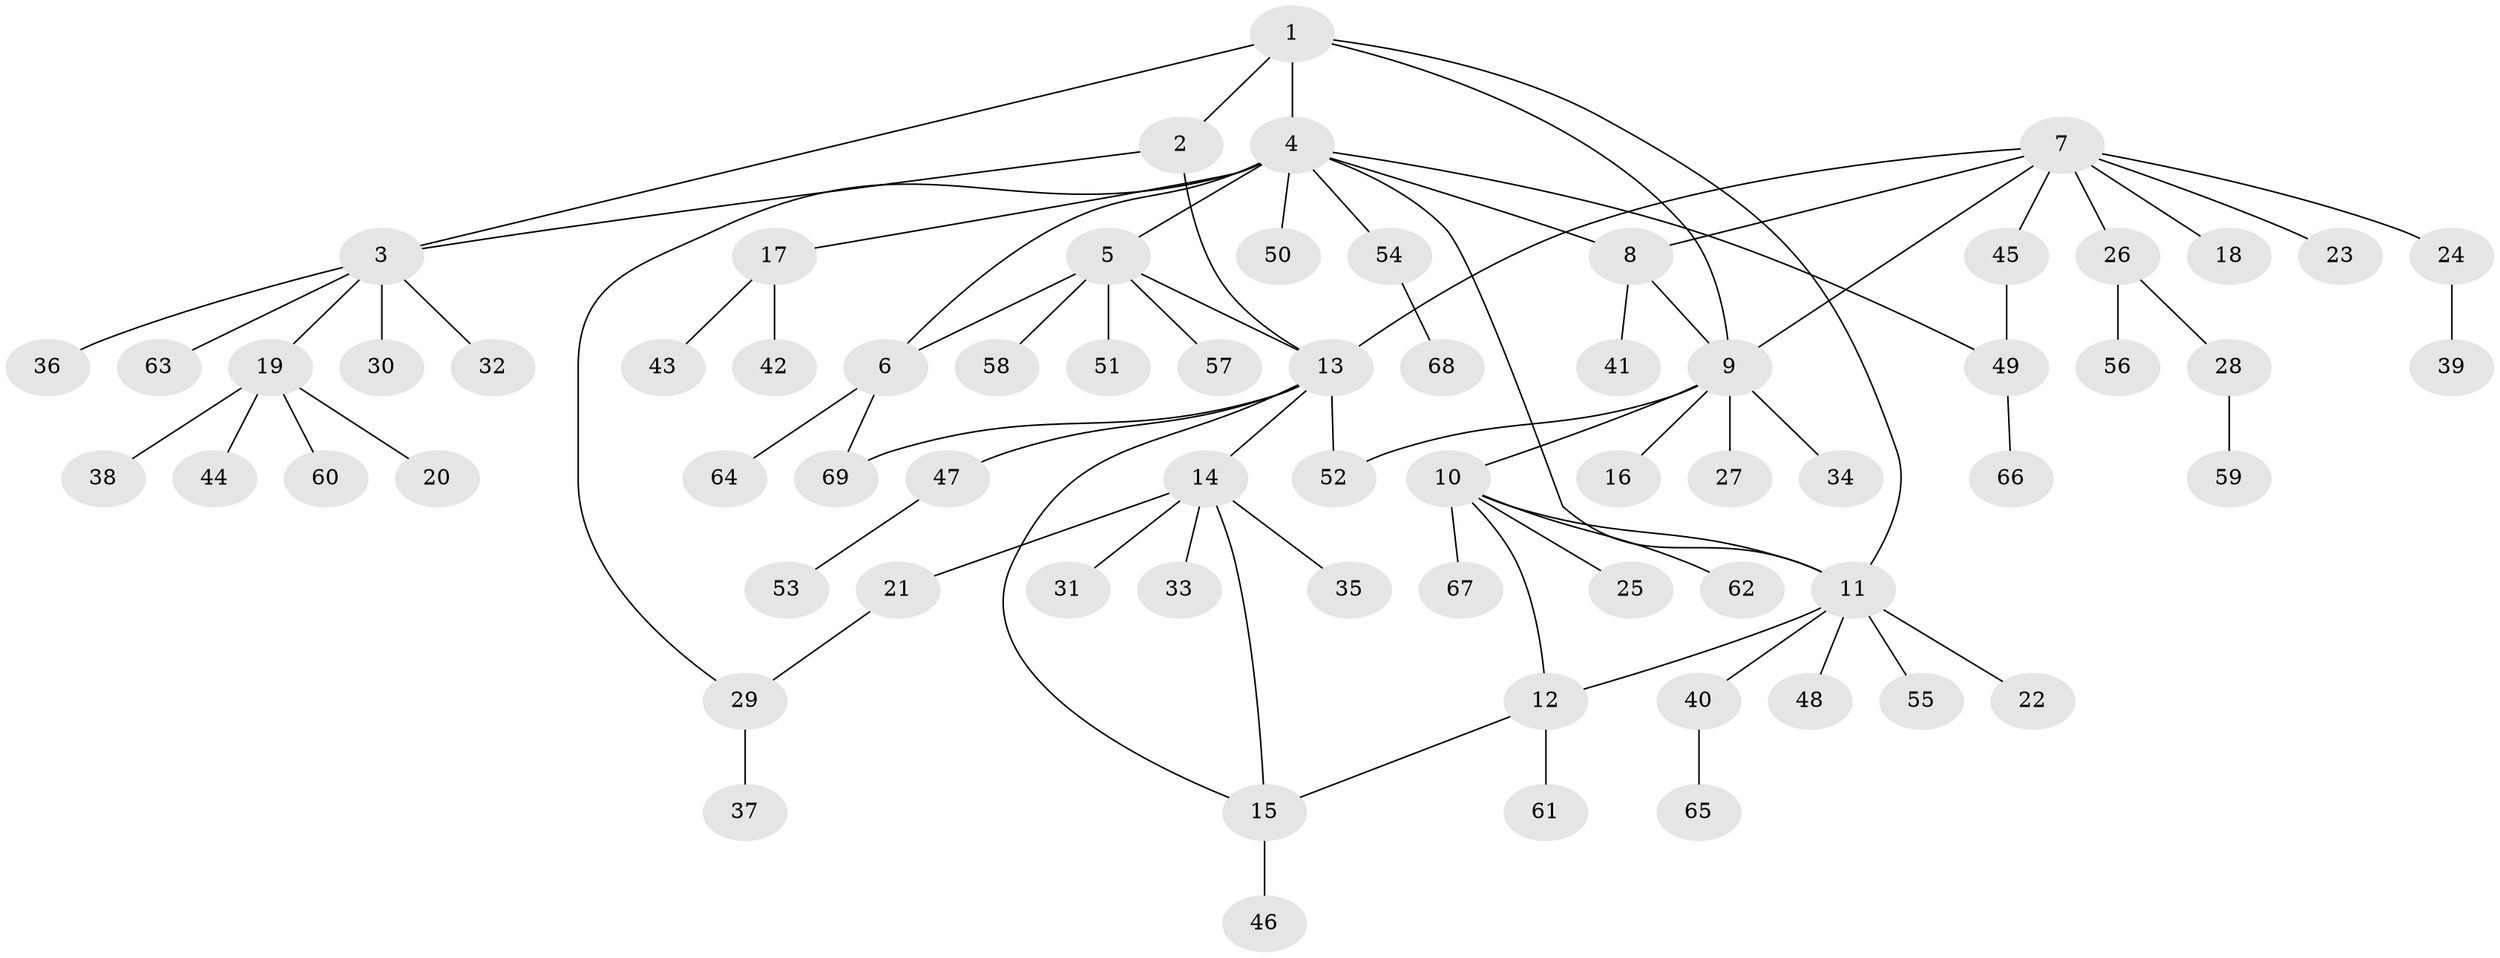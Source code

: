 // coarse degree distribution, {8: 0.058823529411764705, 6: 0.058823529411764705, 1: 0.7352941176470589, 10: 0.029411764705882353, 3: 0.058823529411764705, 7: 0.029411764705882353, 2: 0.029411764705882353}
// Generated by graph-tools (version 1.1) at 2025/59/03/04/25 21:59:09]
// undirected, 69 vertices, 83 edges
graph export_dot {
graph [start="1"]
  node [color=gray90,style=filled];
  1;
  2;
  3;
  4;
  5;
  6;
  7;
  8;
  9;
  10;
  11;
  12;
  13;
  14;
  15;
  16;
  17;
  18;
  19;
  20;
  21;
  22;
  23;
  24;
  25;
  26;
  27;
  28;
  29;
  30;
  31;
  32;
  33;
  34;
  35;
  36;
  37;
  38;
  39;
  40;
  41;
  42;
  43;
  44;
  45;
  46;
  47;
  48;
  49;
  50;
  51;
  52;
  53;
  54;
  55;
  56;
  57;
  58;
  59;
  60;
  61;
  62;
  63;
  64;
  65;
  66;
  67;
  68;
  69;
  1 -- 2;
  1 -- 3;
  1 -- 4;
  1 -- 9;
  1 -- 11;
  2 -- 3;
  2 -- 13;
  3 -- 19;
  3 -- 30;
  3 -- 32;
  3 -- 36;
  3 -- 63;
  4 -- 5;
  4 -- 6;
  4 -- 8;
  4 -- 11;
  4 -- 17;
  4 -- 29;
  4 -- 49;
  4 -- 50;
  4 -- 54;
  5 -- 6;
  5 -- 13;
  5 -- 51;
  5 -- 57;
  5 -- 58;
  6 -- 64;
  6 -- 69;
  7 -- 8;
  7 -- 9;
  7 -- 13;
  7 -- 18;
  7 -- 23;
  7 -- 24;
  7 -- 26;
  7 -- 45;
  8 -- 9;
  8 -- 41;
  9 -- 10;
  9 -- 16;
  9 -- 27;
  9 -- 34;
  9 -- 52;
  10 -- 11;
  10 -- 12;
  10 -- 25;
  10 -- 62;
  10 -- 67;
  11 -- 12;
  11 -- 22;
  11 -- 40;
  11 -- 48;
  11 -- 55;
  12 -- 15;
  12 -- 61;
  13 -- 14;
  13 -- 15;
  13 -- 47;
  13 -- 52;
  13 -- 69;
  14 -- 15;
  14 -- 21;
  14 -- 31;
  14 -- 33;
  14 -- 35;
  15 -- 46;
  17 -- 42;
  17 -- 43;
  19 -- 20;
  19 -- 38;
  19 -- 44;
  19 -- 60;
  21 -- 29;
  24 -- 39;
  26 -- 28;
  26 -- 56;
  28 -- 59;
  29 -- 37;
  40 -- 65;
  45 -- 49;
  47 -- 53;
  49 -- 66;
  54 -- 68;
}
